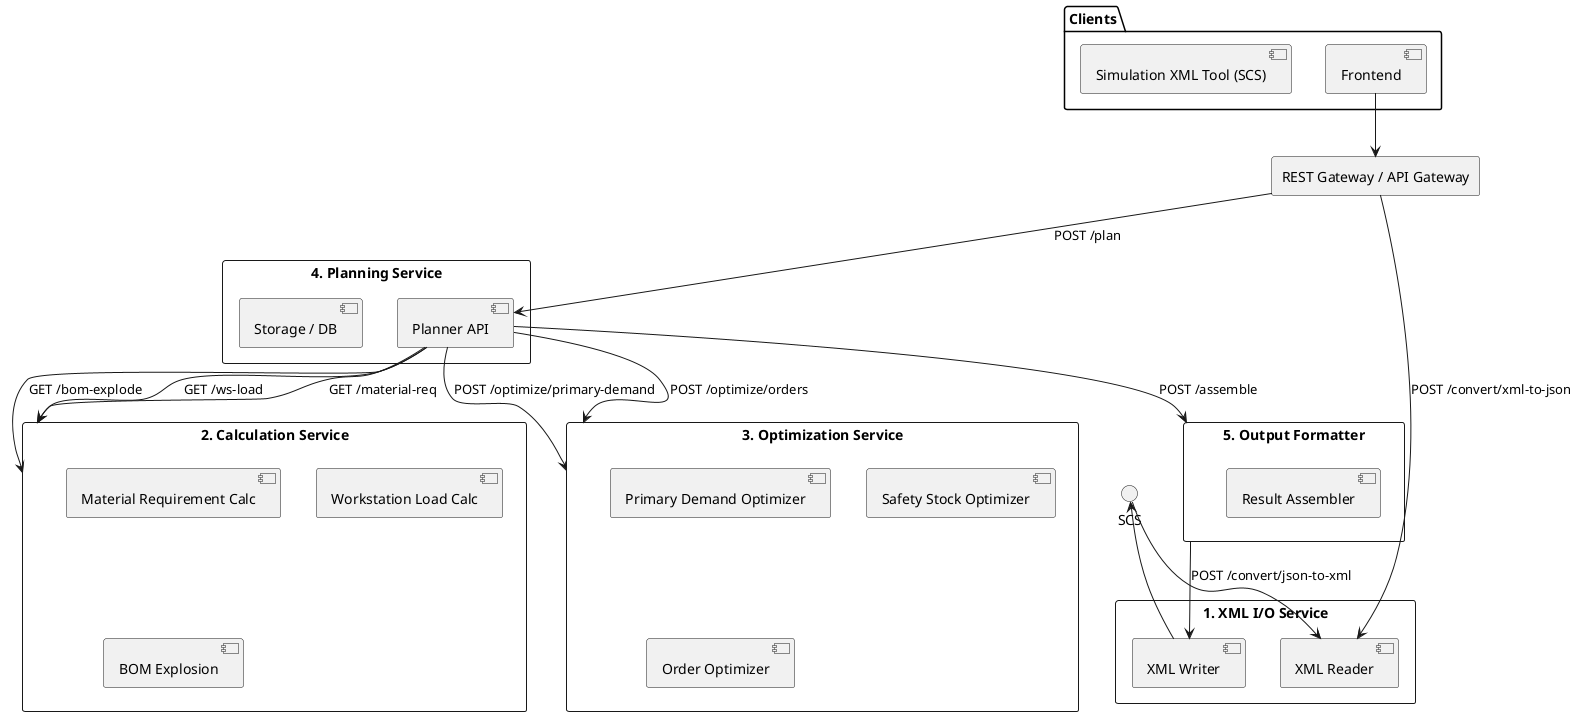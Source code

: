 @startuml
' -----------------------------
' EXTERNE SYSTEME
' -----------------------------
package "Clients" {
    [Frontend]
    [Simulation XML Tool (SCS)]
}

' -----------------------------
' UI-SCHICHT / ROUTER
' -----------------------------
rectangle "REST Gateway / API Gateway" as ApiGateway

' -----------------------------
' MODULE ALS SERVICES
' -----------------------------
rectangle "1. XML I/O Service" as XmlService {
    [XML Reader] as XmlRead
    [XML Writer] as XmlWrite
}

rectangle "2. Calculation Service" as CalcService {
    [Material Requirement Calc]
    [Workstation Load Calc]
    [BOM Explosion]
}

rectangle "3. Optimization Service" as OptService {
    [Primary Demand Optimizer]
    [Safety Stock Optimizer]
    [Order Optimizer]
}

rectangle "4. Planning Service" as PlanService {
    [Planner API] as PlannerAPI
    [Storage / DB]
}

rectangle "5. Output Formatter" as OutputService {
    [Result Assembler]
}

' -----------------------------
' KOMMUNIKATION
' -----------------------------
Frontend --> ApiGateway
"SCS" --> XmlRead
XmlWrite --> "SCS"

ApiGateway --> XmlRead : "POST /convert/xml-to-json"
ApiGateway --> PlannerAPI : "POST /plan"

PlannerAPI --> CalcService : GET /bom-explode
PlannerAPI --> CalcService : GET /ws-load
PlannerAPI --> CalcService : GET /material-req

PlannerAPI --> OptService : POST /optimize/primary-demand
PlannerAPI --> OptService : POST /optimize/orders

PlannerAPI --> OutputService : POST /assemble

OutputService --> XmlWrite : POST /convert/json-to-xml

@enduml
